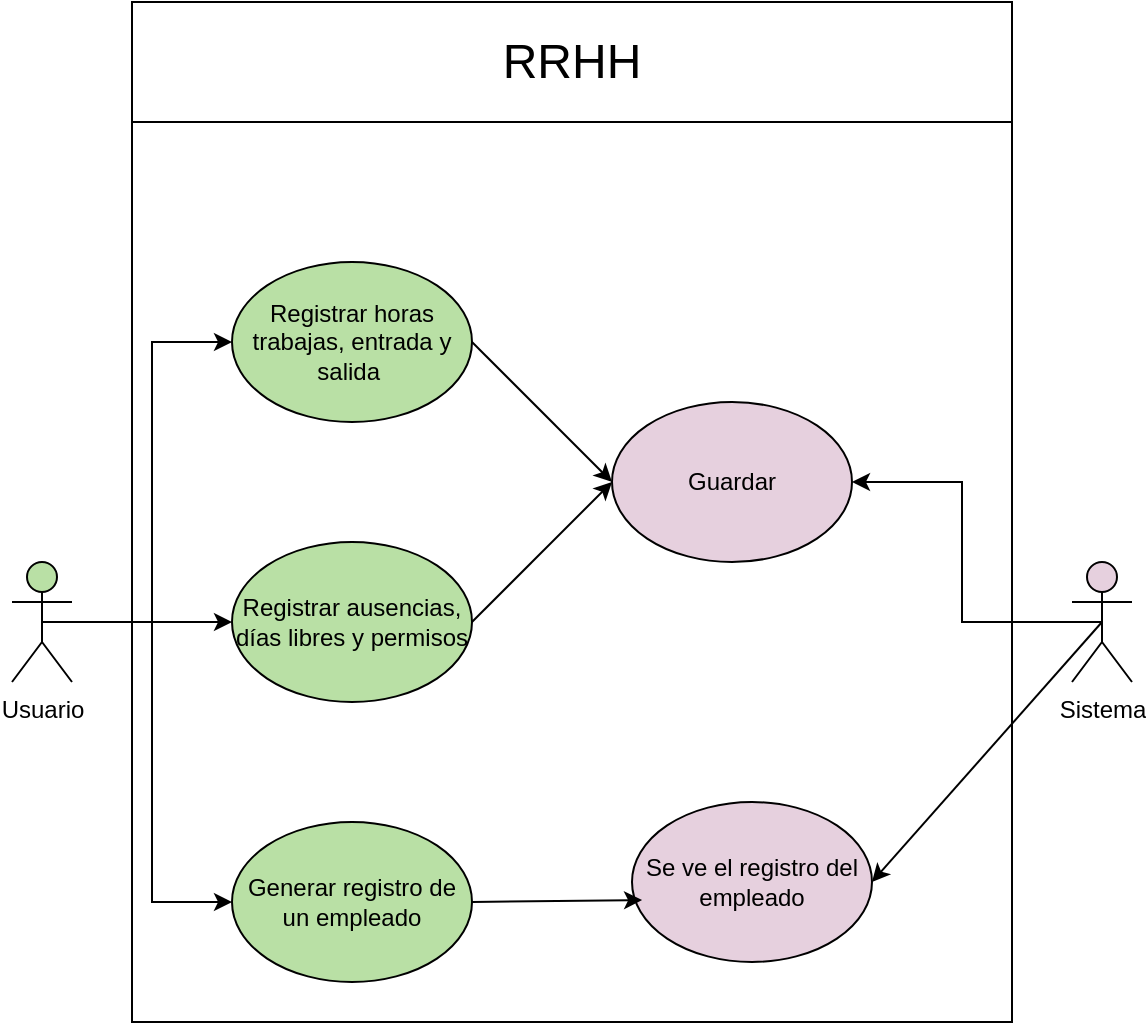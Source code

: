 <mxfile version="24.7.17">
  <diagram name="Página-1" id="up_K6alBtXLTetLyEhuW">
    <mxGraphModel grid="1" page="1" gridSize="10" guides="1" tooltips="1" connect="1" arrows="1" fold="1" pageScale="1" pageWidth="827" pageHeight="1169" math="0" shadow="0">
      <root>
        <mxCell id="0" />
        <mxCell id="1" parent="0" />
        <mxCell id="5mmfQt6PXEq7xOOgNXYT-8" style="edgeStyle=orthogonalEdgeStyle;rounded=0;orthogonalLoop=1;jettySize=auto;html=1;exitX=0.5;exitY=0.5;exitDx=0;exitDy=0;exitPerimeter=0;" edge="1" parent="1" source="5mmfQt6PXEq7xOOgNXYT-1" target="5mmfQt6PXEq7xOOgNXYT-3">
          <mxGeometry relative="1" as="geometry">
            <Array as="points">
              <mxPoint x="150" y="340" />
              <mxPoint x="150" y="200" />
            </Array>
          </mxGeometry>
        </mxCell>
        <mxCell id="5mmfQt6PXEq7xOOgNXYT-10" style="edgeStyle=orthogonalEdgeStyle;rounded=0;orthogonalLoop=1;jettySize=auto;html=1;exitX=0.5;exitY=0.5;exitDx=0;exitDy=0;exitPerimeter=0;entryX=0;entryY=0.5;entryDx=0;entryDy=0;" edge="1" parent="1" source="5mmfQt6PXEq7xOOgNXYT-1" target="5mmfQt6PXEq7xOOgNXYT-4">
          <mxGeometry relative="1" as="geometry" />
        </mxCell>
        <mxCell id="A6InuTQn_74sKhgQJD_D-2" style="edgeStyle=orthogonalEdgeStyle;rounded=0;orthogonalLoop=1;jettySize=auto;html=1;exitX=0.5;exitY=0.5;exitDx=0;exitDy=0;exitPerimeter=0;entryX=0;entryY=0.5;entryDx=0;entryDy=0;" edge="1" parent="1" source="5mmfQt6PXEq7xOOgNXYT-1" target="A6InuTQn_74sKhgQJD_D-1">
          <mxGeometry relative="1" as="geometry" />
        </mxCell>
        <mxCell id="5mmfQt6PXEq7xOOgNXYT-1" value="Usuario" style="shape=umlActor;verticalLabelPosition=bottom;verticalAlign=top;html=1;outlineConnect=0;fillColor=#B9E0A5;" vertex="1" parent="1">
          <mxGeometry x="80" y="310" width="30" height="60" as="geometry" />
        </mxCell>
        <mxCell id="5mmfQt6PXEq7xOOgNXYT-2" value="" style="swimlane;startSize=0;" vertex="1" parent="1">
          <mxGeometry x="140" y="90" width="440" height="450" as="geometry" />
        </mxCell>
        <mxCell id="5mmfQt6PXEq7xOOgNXYT-11" style="rounded=0;orthogonalLoop=1;jettySize=auto;html=1;exitX=1;exitY=0.5;exitDx=0;exitDy=0;entryX=0;entryY=0.5;entryDx=0;entryDy=0;" edge="1" parent="5mmfQt6PXEq7xOOgNXYT-2" source="5mmfQt6PXEq7xOOgNXYT-3" target="5mmfQt6PXEq7xOOgNXYT-5">
          <mxGeometry relative="1" as="geometry" />
        </mxCell>
        <mxCell id="5mmfQt6PXEq7xOOgNXYT-3" value="Registrar horas trabajas, entrada y salida&amp;nbsp;" style="ellipse;whiteSpace=wrap;html=1;fillColor=#B9E0A5;" vertex="1" parent="5mmfQt6PXEq7xOOgNXYT-2">
          <mxGeometry x="50" y="70" width="120" height="80" as="geometry" />
        </mxCell>
        <mxCell id="A6InuTQn_74sKhgQJD_D-3" style="rounded=0;orthogonalLoop=1;jettySize=auto;html=1;exitX=1;exitY=0.5;exitDx=0;exitDy=0;entryX=0;entryY=0.5;entryDx=0;entryDy=0;" edge="1" parent="5mmfQt6PXEq7xOOgNXYT-2" source="5mmfQt6PXEq7xOOgNXYT-4" target="5mmfQt6PXEq7xOOgNXYT-5">
          <mxGeometry relative="1" as="geometry" />
        </mxCell>
        <mxCell id="5mmfQt6PXEq7xOOgNXYT-4" value="Registrar ausencias, días libres y permisos" style="ellipse;whiteSpace=wrap;html=1;fillColor=#B9E0A5;" vertex="1" parent="5mmfQt6PXEq7xOOgNXYT-2">
          <mxGeometry x="50" y="210" width="120" height="80" as="geometry" />
        </mxCell>
        <mxCell id="5mmfQt6PXEq7xOOgNXYT-5" value="Guardar" style="ellipse;whiteSpace=wrap;html=1;fillColor=#E6D0DE;" vertex="1" parent="5mmfQt6PXEq7xOOgNXYT-2">
          <mxGeometry x="240" y="140" width="120" height="80" as="geometry" />
        </mxCell>
        <mxCell id="A6InuTQn_74sKhgQJD_D-1" value="Generar registro de un empleado" style="ellipse;whiteSpace=wrap;html=1;fillColor=#B9E0A5;" vertex="1" parent="5mmfQt6PXEq7xOOgNXYT-2">
          <mxGeometry x="50" y="350" width="120" height="80" as="geometry" />
        </mxCell>
        <mxCell id="A6InuTQn_74sKhgQJD_D-6" value="Se ve el registro del empleado" style="ellipse;whiteSpace=wrap;html=1;fillColor=#E6D0DE;" vertex="1" parent="5mmfQt6PXEq7xOOgNXYT-2">
          <mxGeometry x="250" y="340" width="120" height="80" as="geometry" />
        </mxCell>
        <mxCell id="A6InuTQn_74sKhgQJD_D-8" style="rounded=0;orthogonalLoop=1;jettySize=auto;html=1;exitX=1;exitY=0.5;exitDx=0;exitDy=0;entryX=0.042;entryY=0.613;entryDx=0;entryDy=0;entryPerimeter=0;" edge="1" parent="5mmfQt6PXEq7xOOgNXYT-2" source="A6InuTQn_74sKhgQJD_D-1" target="A6InuTQn_74sKhgQJD_D-6">
          <mxGeometry relative="1" as="geometry" />
        </mxCell>
        <mxCell id="5mmfQt6PXEq7xOOgNXYT-7" style="edgeStyle=orthogonalEdgeStyle;rounded=0;orthogonalLoop=1;jettySize=auto;html=1;exitX=0.5;exitY=0.5;exitDx=0;exitDy=0;exitPerimeter=0;entryX=1;entryY=0.5;entryDx=0;entryDy=0;" edge="1" parent="1" source="5mmfQt6PXEq7xOOgNXYT-6" target="5mmfQt6PXEq7xOOgNXYT-5">
          <mxGeometry relative="1" as="geometry" />
        </mxCell>
        <mxCell id="A6InuTQn_74sKhgQJD_D-7" style="rounded=0;orthogonalLoop=1;jettySize=auto;html=1;exitX=0.5;exitY=0.5;exitDx=0;exitDy=0;exitPerimeter=0;entryX=1;entryY=0.5;entryDx=0;entryDy=0;" edge="1" parent="1" source="5mmfQt6PXEq7xOOgNXYT-6" target="A6InuTQn_74sKhgQJD_D-6">
          <mxGeometry relative="1" as="geometry" />
        </mxCell>
        <mxCell id="5mmfQt6PXEq7xOOgNXYT-6" value="Sistema" style="shape=umlActor;verticalLabelPosition=bottom;verticalAlign=top;html=1;outlineConnect=0;fillColor=#E6D0DE;" vertex="1" parent="1">
          <mxGeometry x="610" y="310" width="30" height="60" as="geometry" />
        </mxCell>
        <mxCell id="5mmfQt6PXEq7xOOgNXYT-13" value="&lt;font style=&quot;font-size: 24px;&quot;&gt;RRHH&lt;/font&gt;" style="rounded=0;whiteSpace=wrap;html=1;" vertex="1" parent="1">
          <mxGeometry x="140" y="30" width="440" height="60" as="geometry" />
        </mxCell>
      </root>
    </mxGraphModel>
  </diagram>
</mxfile>
